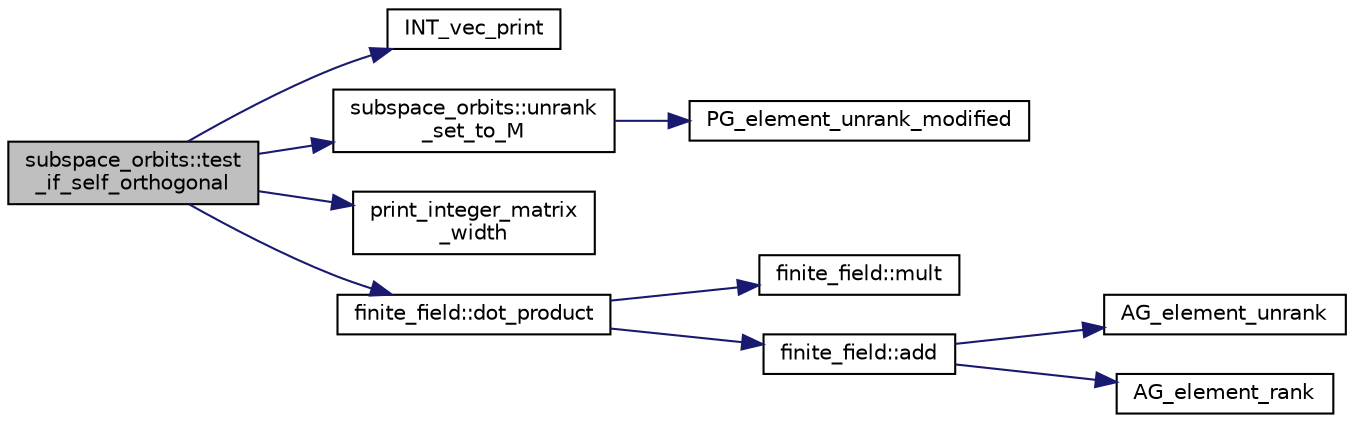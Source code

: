 digraph "subspace_orbits::test_if_self_orthogonal"
{
  edge [fontname="Helvetica",fontsize="10",labelfontname="Helvetica",labelfontsize="10"];
  node [fontname="Helvetica",fontsize="10",shape=record];
  rankdir="LR";
  Node2241 [label="subspace_orbits::test\l_if_self_orthogonal",height=0.2,width=0.4,color="black", fillcolor="grey75", style="filled", fontcolor="black"];
  Node2241 -> Node2242 [color="midnightblue",fontsize="10",style="solid",fontname="Helvetica"];
  Node2242 [label="INT_vec_print",height=0.2,width=0.4,color="black", fillcolor="white", style="filled",URL="$df/dbf/sajeeb_8_c.html#a79a5901af0b47dd0d694109543c027fe"];
  Node2241 -> Node2243 [color="midnightblue",fontsize="10",style="solid",fontname="Helvetica"];
  Node2243 [label="subspace_orbits::unrank\l_set_to_M",height=0.2,width=0.4,color="black", fillcolor="white", style="filled",URL="$d2/d9f/classsubspace__orbits.html#a9440573e13ae98d29694664bf23bad83"];
  Node2243 -> Node2244 [color="midnightblue",fontsize="10",style="solid",fontname="Helvetica"];
  Node2244 [label="PG_element_unrank_modified",height=0.2,width=0.4,color="black", fillcolor="white", style="filled",URL="$d4/d67/geometry_8h.html#a83ae9b605d496f6a90345303f6efae64"];
  Node2241 -> Node2245 [color="midnightblue",fontsize="10",style="solid",fontname="Helvetica"];
  Node2245 [label="print_integer_matrix\l_width",height=0.2,width=0.4,color="black", fillcolor="white", style="filled",URL="$d5/db4/io__and__os_8h.html#aa78f3e73fc2179251bd15adbcc31573f"];
  Node2241 -> Node2246 [color="midnightblue",fontsize="10",style="solid",fontname="Helvetica"];
  Node2246 [label="finite_field::dot_product",height=0.2,width=0.4,color="black", fillcolor="white", style="filled",URL="$df/d5a/classfinite__field.html#aeb74732fc0776cb87ec8419e5ea7ad97"];
  Node2246 -> Node2247 [color="midnightblue",fontsize="10",style="solid",fontname="Helvetica"];
  Node2247 [label="finite_field::mult",height=0.2,width=0.4,color="black", fillcolor="white", style="filled",URL="$df/d5a/classfinite__field.html#a24fb5917aa6d4d656fd855b7f44a13b0"];
  Node2246 -> Node2248 [color="midnightblue",fontsize="10",style="solid",fontname="Helvetica"];
  Node2248 [label="finite_field::add",height=0.2,width=0.4,color="black", fillcolor="white", style="filled",URL="$df/d5a/classfinite__field.html#a8f12328a27500f3c7be0c849ebbc9d14"];
  Node2248 -> Node2249 [color="midnightblue",fontsize="10",style="solid",fontname="Helvetica"];
  Node2249 [label="AG_element_unrank",height=0.2,width=0.4,color="black", fillcolor="white", style="filled",URL="$d4/d67/geometry_8h.html#a4a33b86c87b2879b97cfa1327abe2885"];
  Node2248 -> Node2250 [color="midnightblue",fontsize="10",style="solid",fontname="Helvetica"];
  Node2250 [label="AG_element_rank",height=0.2,width=0.4,color="black", fillcolor="white", style="filled",URL="$d4/d67/geometry_8h.html#ab2ac908d07dd8038fd996e26bdc75c17"];
}
